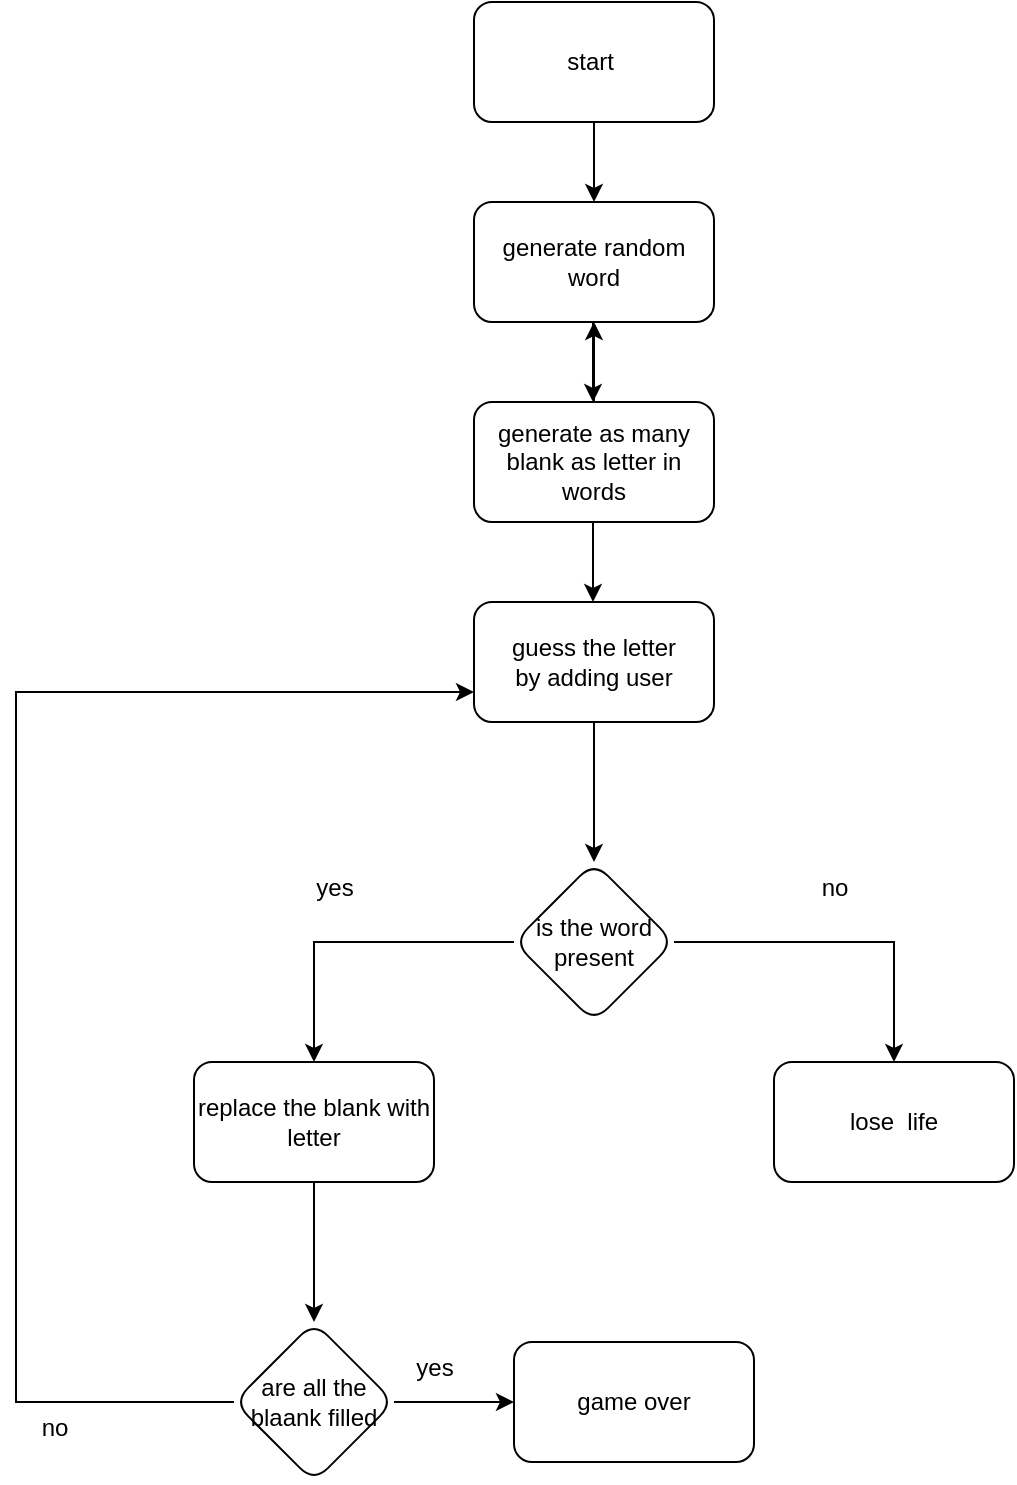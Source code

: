 <mxfile version="23.1.0" type="github">
  <diagram name="Page-1" id="8F14UimCs2QQtVxCv7sD">
    <mxGraphModel dx="880" dy="468" grid="1" gridSize="10" guides="1" tooltips="1" connect="1" arrows="1" fold="1" page="1" pageScale="1" pageWidth="850" pageHeight="1100" math="0" shadow="0">
      <root>
        <mxCell id="0" />
        <mxCell id="1" parent="0" />
        <mxCell id="OSPy2GHmvixCg3EmWLmi-1" value="start&lt;span style=&quot;white-space: pre;&quot;&gt;&#x9;&lt;/span&gt;" style="rounded=1;whiteSpace=wrap;html=1;" vertex="1" parent="1">
          <mxGeometry x="360" y="20" width="120" height="60" as="geometry" />
        </mxCell>
        <mxCell id="OSPy2GHmvixCg3EmWLmi-2" value="generate random word" style="rounded=1;whiteSpace=wrap;html=1;" vertex="1" parent="1">
          <mxGeometry x="360" y="120" width="120" height="60" as="geometry" />
        </mxCell>
        <mxCell id="OSPy2GHmvixCg3EmWLmi-11" value="" style="edgeStyle=orthogonalEdgeStyle;rounded=0;orthogonalLoop=1;jettySize=auto;html=1;" edge="1" parent="1" source="OSPy2GHmvixCg3EmWLmi-3" target="OSPy2GHmvixCg3EmWLmi-2">
          <mxGeometry relative="1" as="geometry" />
        </mxCell>
        <mxCell id="OSPy2GHmvixCg3EmWLmi-3" value="generate as many blank as letter in words" style="rounded=1;whiteSpace=wrap;html=1;" vertex="1" parent="1">
          <mxGeometry x="360" y="220" width="120" height="60" as="geometry" />
        </mxCell>
        <mxCell id="OSPy2GHmvixCg3EmWLmi-5" value="" style="endArrow=classic;html=1;rounded=0;exitX=0.5;exitY=1;exitDx=0;exitDy=0;" edge="1" parent="1" source="OSPy2GHmvixCg3EmWLmi-1">
          <mxGeometry width="50" height="50" relative="1" as="geometry">
            <mxPoint x="375" y="400" as="sourcePoint" />
            <mxPoint x="420" y="120" as="targetPoint" />
          </mxGeometry>
        </mxCell>
        <mxCell id="OSPy2GHmvixCg3EmWLmi-7" value="" style="endArrow=classic;html=1;rounded=0;exitX=0.5;exitY=1;exitDx=0;exitDy=0;" edge="1" parent="1">
          <mxGeometry width="50" height="50" relative="1" as="geometry">
            <mxPoint x="419.5" y="180" as="sourcePoint" />
            <mxPoint x="419.5" y="220" as="targetPoint" />
          </mxGeometry>
        </mxCell>
        <mxCell id="OSPy2GHmvixCg3EmWLmi-13" value="" style="edgeStyle=orthogonalEdgeStyle;rounded=0;orthogonalLoop=1;jettySize=auto;html=1;" edge="1" parent="1" source="OSPy2GHmvixCg3EmWLmi-8" target="OSPy2GHmvixCg3EmWLmi-12">
          <mxGeometry relative="1" as="geometry" />
        </mxCell>
        <mxCell id="OSPy2GHmvixCg3EmWLmi-8" value="guess the letter&lt;br&gt;by adding user" style="rounded=1;whiteSpace=wrap;html=1;" vertex="1" parent="1">
          <mxGeometry x="360" y="320" width="120" height="60" as="geometry" />
        </mxCell>
        <mxCell id="OSPy2GHmvixCg3EmWLmi-9" value="" style="endArrow=classic;html=1;rounded=0;exitX=0.5;exitY=1;exitDx=0;exitDy=0;" edge="1" parent="1">
          <mxGeometry width="50" height="50" relative="1" as="geometry">
            <mxPoint x="419.5" y="280" as="sourcePoint" />
            <mxPoint x="419.5" y="320" as="targetPoint" />
          </mxGeometry>
        </mxCell>
        <mxCell id="OSPy2GHmvixCg3EmWLmi-15" value="" style="edgeStyle=orthogonalEdgeStyle;rounded=0;orthogonalLoop=1;jettySize=auto;html=1;" edge="1" parent="1" source="OSPy2GHmvixCg3EmWLmi-12" target="OSPy2GHmvixCg3EmWLmi-14">
          <mxGeometry relative="1" as="geometry" />
        </mxCell>
        <mxCell id="OSPy2GHmvixCg3EmWLmi-17" value="" style="edgeStyle=orthogonalEdgeStyle;rounded=0;orthogonalLoop=1;jettySize=auto;html=1;" edge="1" parent="1" source="OSPy2GHmvixCg3EmWLmi-12" target="OSPy2GHmvixCg3EmWLmi-16">
          <mxGeometry relative="1" as="geometry" />
        </mxCell>
        <mxCell id="OSPy2GHmvixCg3EmWLmi-12" value="is the word present" style="rhombus;whiteSpace=wrap;html=1;rounded=1;" vertex="1" parent="1">
          <mxGeometry x="380" y="450" width="80" height="80" as="geometry" />
        </mxCell>
        <mxCell id="OSPy2GHmvixCg3EmWLmi-14" value="lose&amp;nbsp; life" style="whiteSpace=wrap;html=1;rounded=1;" vertex="1" parent="1">
          <mxGeometry x="510" y="550" width="120" height="60" as="geometry" />
        </mxCell>
        <mxCell id="OSPy2GHmvixCg3EmWLmi-21" value="" style="edgeStyle=orthogonalEdgeStyle;rounded=0;orthogonalLoop=1;jettySize=auto;html=1;" edge="1" parent="1" source="OSPy2GHmvixCg3EmWLmi-16" target="OSPy2GHmvixCg3EmWLmi-20">
          <mxGeometry relative="1" as="geometry" />
        </mxCell>
        <mxCell id="OSPy2GHmvixCg3EmWLmi-16" value="replace the blank with letter" style="whiteSpace=wrap;html=1;rounded=1;" vertex="1" parent="1">
          <mxGeometry x="220" y="550" width="120" height="60" as="geometry" />
        </mxCell>
        <mxCell id="OSPy2GHmvixCg3EmWLmi-23" value="" style="edgeStyle=orthogonalEdgeStyle;rounded=0;orthogonalLoop=1;jettySize=auto;html=1;" edge="1" parent="1" source="OSPy2GHmvixCg3EmWLmi-20" target="OSPy2GHmvixCg3EmWLmi-22">
          <mxGeometry relative="1" as="geometry" />
        </mxCell>
        <mxCell id="OSPy2GHmvixCg3EmWLmi-25" value="" style="edgeStyle=orthogonalEdgeStyle;rounded=0;orthogonalLoop=1;jettySize=auto;html=1;exitX=0;exitY=0.5;exitDx=0;exitDy=0;entryX=0;entryY=0.75;entryDx=0;entryDy=0;" edge="1" parent="1" source="OSPy2GHmvixCg3EmWLmi-20" target="OSPy2GHmvixCg3EmWLmi-8">
          <mxGeometry relative="1" as="geometry">
            <mxPoint x="90" y="720" as="sourcePoint" />
            <mxPoint x="130" y="350" as="targetPoint" />
            <Array as="points">
              <mxPoint x="131" y="720" />
              <mxPoint x="131" y="365" />
            </Array>
          </mxGeometry>
        </mxCell>
        <mxCell id="OSPy2GHmvixCg3EmWLmi-20" value="are all the blaank filled" style="rhombus;whiteSpace=wrap;html=1;rounded=1;" vertex="1" parent="1">
          <mxGeometry x="240" y="680" width="80" height="80" as="geometry" />
        </mxCell>
        <mxCell id="OSPy2GHmvixCg3EmWLmi-22" value="game over" style="whiteSpace=wrap;html=1;rounded=1;" vertex="1" parent="1">
          <mxGeometry x="380" y="690" width="120" height="60" as="geometry" />
        </mxCell>
        <mxCell id="OSPy2GHmvixCg3EmWLmi-26" value="yes" style="text;html=1;align=center;verticalAlign=middle;resizable=0;points=[];autosize=1;strokeColor=none;fillColor=none;" vertex="1" parent="1">
          <mxGeometry x="270" y="448" width="40" height="30" as="geometry" />
        </mxCell>
        <mxCell id="OSPy2GHmvixCg3EmWLmi-27" value="no" style="text;html=1;align=center;verticalAlign=middle;resizable=0;points=[];autosize=1;strokeColor=none;fillColor=none;" vertex="1" parent="1">
          <mxGeometry x="520" y="448" width="40" height="30" as="geometry" />
        </mxCell>
        <mxCell id="OSPy2GHmvixCg3EmWLmi-28" value="yes" style="text;html=1;align=center;verticalAlign=middle;resizable=0;points=[];autosize=1;strokeColor=none;fillColor=none;" vertex="1" parent="1">
          <mxGeometry x="320" y="688" width="40" height="30" as="geometry" />
        </mxCell>
        <mxCell id="OSPy2GHmvixCg3EmWLmi-29" value="no" style="text;html=1;align=center;verticalAlign=middle;resizable=0;points=[];autosize=1;strokeColor=none;fillColor=none;" vertex="1" parent="1">
          <mxGeometry x="130" y="718" width="40" height="30" as="geometry" />
        </mxCell>
      </root>
    </mxGraphModel>
  </diagram>
</mxfile>
